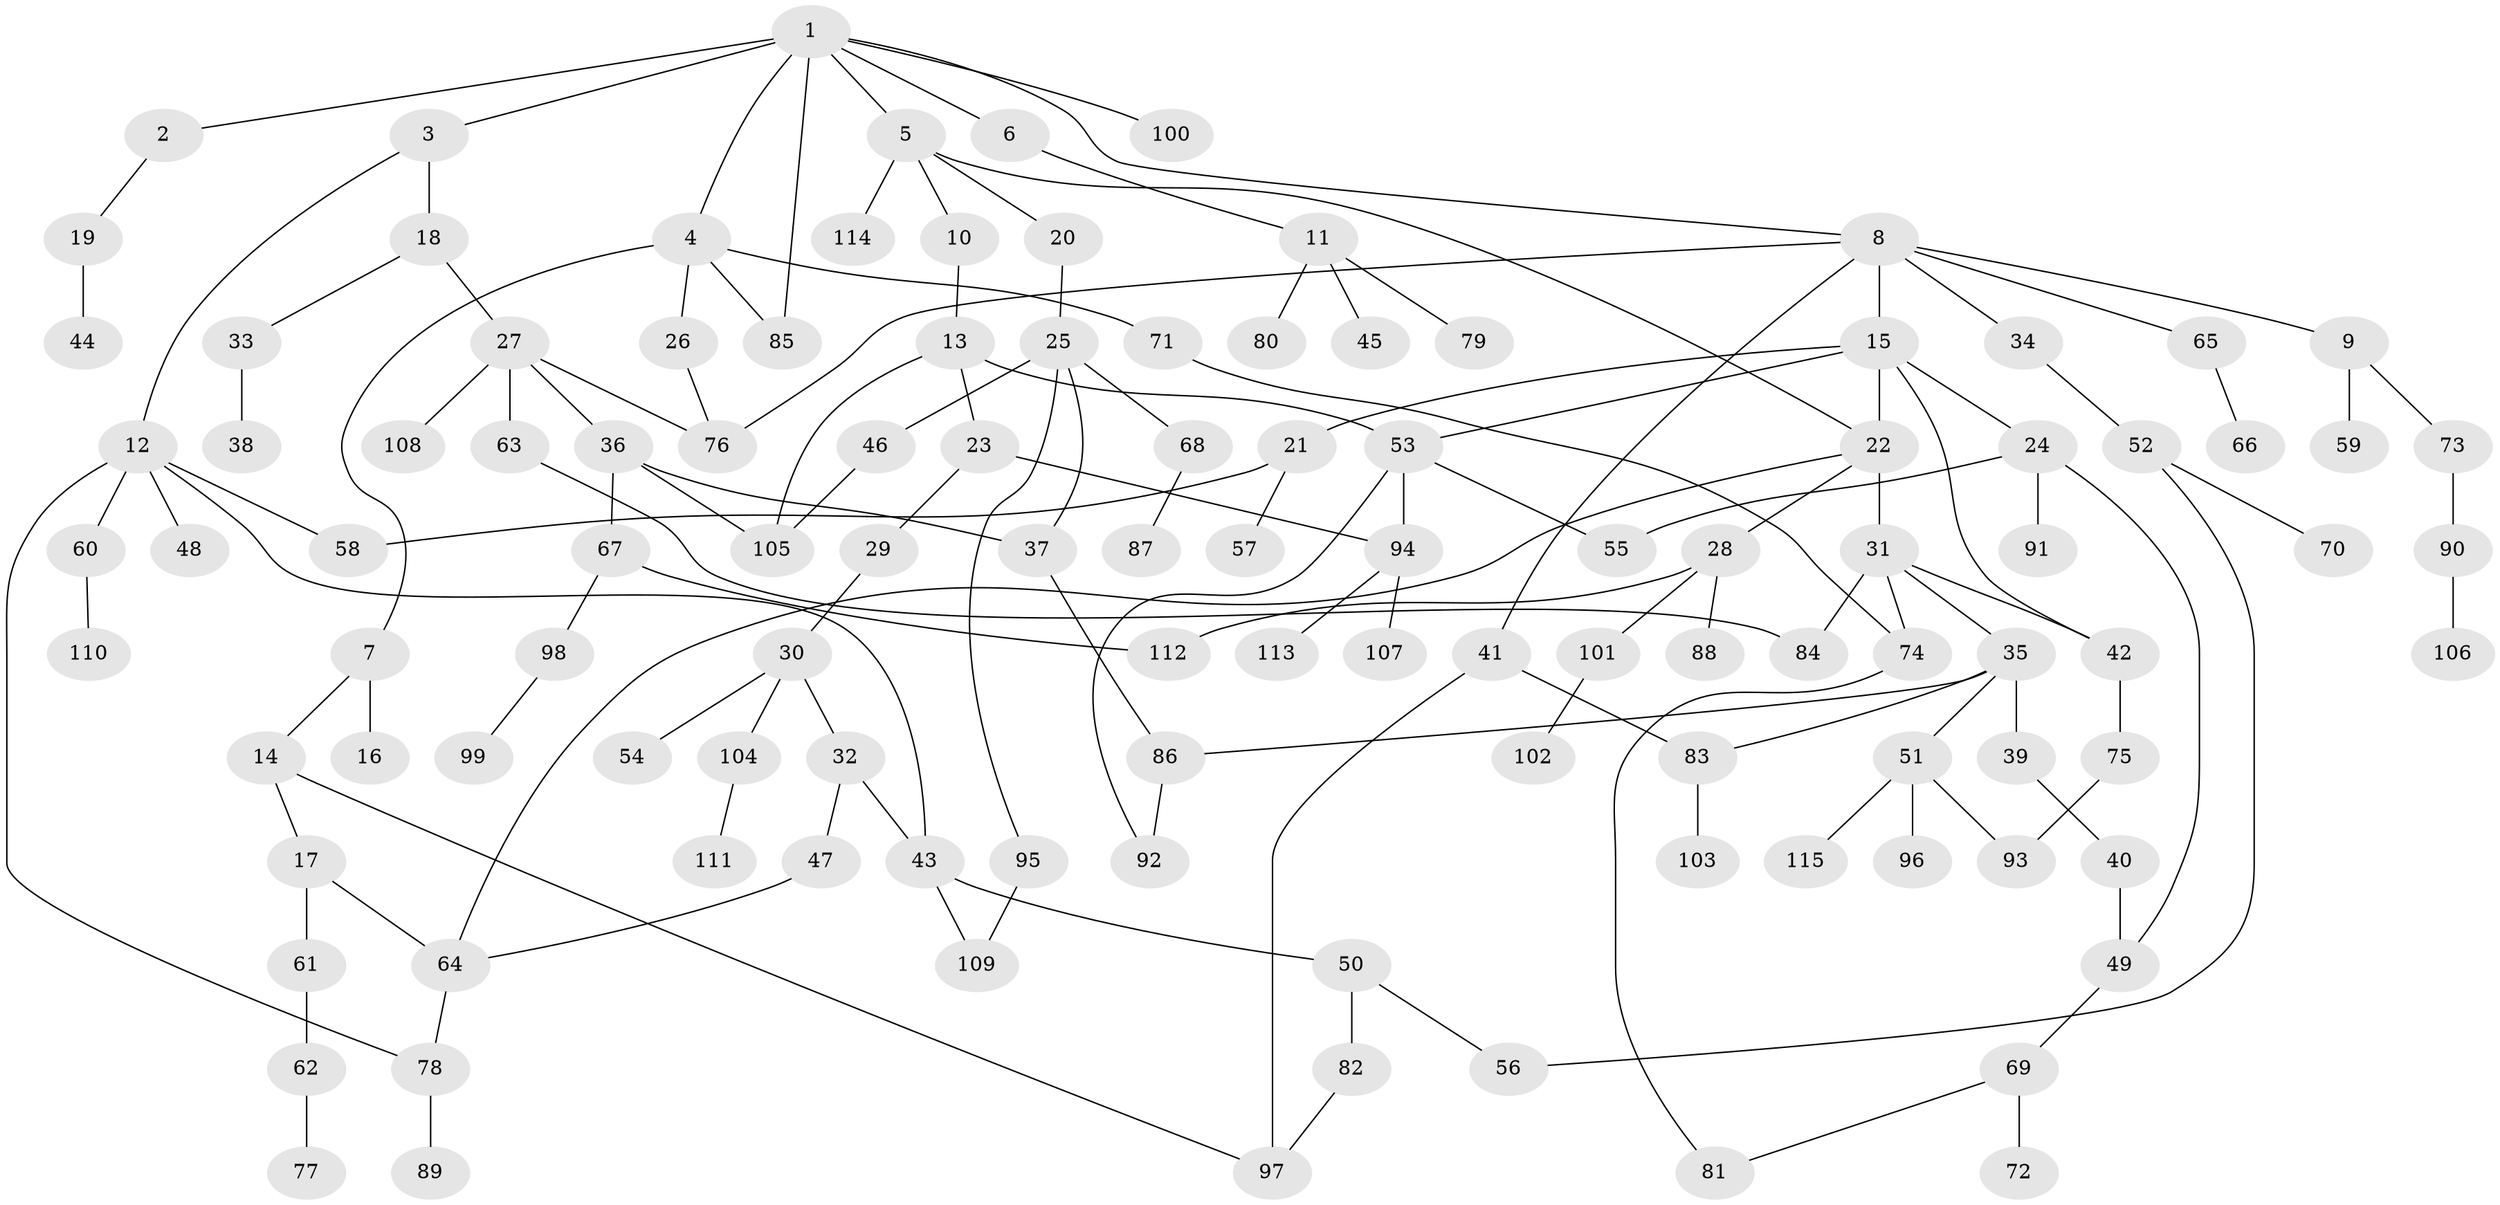 // Generated by graph-tools (version 1.1) at 2025/10/02/27/25 16:10:51]
// undirected, 115 vertices, 143 edges
graph export_dot {
graph [start="1"]
  node [color=gray90,style=filled];
  1;
  2;
  3;
  4;
  5;
  6;
  7;
  8;
  9;
  10;
  11;
  12;
  13;
  14;
  15;
  16;
  17;
  18;
  19;
  20;
  21;
  22;
  23;
  24;
  25;
  26;
  27;
  28;
  29;
  30;
  31;
  32;
  33;
  34;
  35;
  36;
  37;
  38;
  39;
  40;
  41;
  42;
  43;
  44;
  45;
  46;
  47;
  48;
  49;
  50;
  51;
  52;
  53;
  54;
  55;
  56;
  57;
  58;
  59;
  60;
  61;
  62;
  63;
  64;
  65;
  66;
  67;
  68;
  69;
  70;
  71;
  72;
  73;
  74;
  75;
  76;
  77;
  78;
  79;
  80;
  81;
  82;
  83;
  84;
  85;
  86;
  87;
  88;
  89;
  90;
  91;
  92;
  93;
  94;
  95;
  96;
  97;
  98;
  99;
  100;
  101;
  102;
  103;
  104;
  105;
  106;
  107;
  108;
  109;
  110;
  111;
  112;
  113;
  114;
  115;
  1 -- 2;
  1 -- 3;
  1 -- 4;
  1 -- 5;
  1 -- 6;
  1 -- 8;
  1 -- 85;
  1 -- 100;
  2 -- 19;
  3 -- 12;
  3 -- 18;
  4 -- 7;
  4 -- 26;
  4 -- 71;
  4 -- 85;
  5 -- 10;
  5 -- 20;
  5 -- 114;
  5 -- 22;
  6 -- 11;
  7 -- 14;
  7 -- 16;
  8 -- 9;
  8 -- 15;
  8 -- 34;
  8 -- 41;
  8 -- 65;
  8 -- 76;
  9 -- 59;
  9 -- 73;
  10 -- 13;
  11 -- 45;
  11 -- 79;
  11 -- 80;
  12 -- 43;
  12 -- 48;
  12 -- 58;
  12 -- 60;
  12 -- 78;
  13 -- 23;
  13 -- 105;
  13 -- 53;
  14 -- 17;
  14 -- 97;
  15 -- 21;
  15 -- 22;
  15 -- 24;
  15 -- 42;
  15 -- 53;
  17 -- 61;
  17 -- 64;
  18 -- 27;
  18 -- 33;
  19 -- 44;
  20 -- 25;
  21 -- 57;
  21 -- 58;
  22 -- 28;
  22 -- 31;
  22 -- 64;
  23 -- 29;
  23 -- 94;
  24 -- 49;
  24 -- 55;
  24 -- 91;
  25 -- 46;
  25 -- 68;
  25 -- 95;
  25 -- 37;
  26 -- 76;
  27 -- 36;
  27 -- 63;
  27 -- 108;
  27 -- 76;
  28 -- 88;
  28 -- 101;
  28 -- 112;
  29 -- 30;
  30 -- 32;
  30 -- 54;
  30 -- 104;
  31 -- 35;
  31 -- 42;
  31 -- 84;
  31 -- 74;
  32 -- 47;
  32 -- 43;
  33 -- 38;
  34 -- 52;
  35 -- 39;
  35 -- 51;
  35 -- 86;
  35 -- 83;
  36 -- 37;
  36 -- 67;
  36 -- 105;
  37 -- 86;
  39 -- 40;
  40 -- 49;
  41 -- 83;
  41 -- 97;
  42 -- 75;
  43 -- 50;
  43 -- 109;
  46 -- 105;
  47 -- 64;
  49 -- 69;
  50 -- 82;
  50 -- 56;
  51 -- 93;
  51 -- 96;
  51 -- 115;
  52 -- 56;
  52 -- 70;
  53 -- 92;
  53 -- 55;
  53 -- 94;
  60 -- 110;
  61 -- 62;
  62 -- 77;
  63 -- 84;
  64 -- 78;
  65 -- 66;
  67 -- 98;
  67 -- 112;
  68 -- 87;
  69 -- 72;
  69 -- 81;
  71 -- 74;
  73 -- 90;
  74 -- 81;
  75 -- 93;
  78 -- 89;
  82 -- 97;
  83 -- 103;
  86 -- 92;
  90 -- 106;
  94 -- 107;
  94 -- 113;
  95 -- 109;
  98 -- 99;
  101 -- 102;
  104 -- 111;
}
